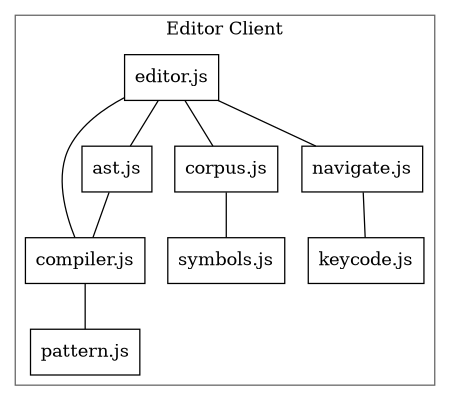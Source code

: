 digraph G {
    overlap=false;
    compound=true;
    size="3,3";
    node [shape=box];
    edge [dir=none];

    subgraph cluster_main {

        compiler [label="compiler.js"];
        ast [label="ast.js"];
        corpus [label="corpus.js"];
        navigate [label="navigate.js"];
        editor [label="editor.js"];
        pattern [label="pattern.js"];
        symbols [label="symbols.js"];
        keycode [label="keycode.js"];

        compiler -> pattern;

        ast -> compiler;

        corpus -> symbols;

        navigate -> keycode;

        editor -> compiler;
        editor -> ast;
        editor -> corpus;
        editor -> navigate;

        color = "#666666";
        label = "Editor Client";
        labelloc = "t";
    }

    //subgraph cluster_platform {
    //    rank = max;
    //    test;
    //    log;
    //
    //    symbols -> test [ltail=cluster_main];
    //    symbols -> log [ltail=cluster_main];
    //
    //    color = none;
    //}
}
